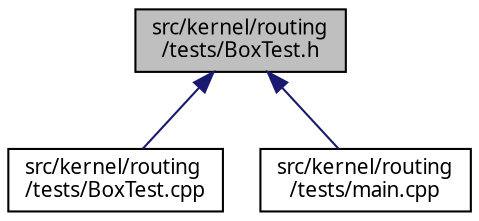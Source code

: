 digraph "src/kernel/routing/tests/BoxTest.h"
{
  edge [fontname="Sans",fontsize="10",labelfontname="Sans",labelfontsize="10"];
  node [fontname="Sans",fontsize="10",shape=record];
  Node53 [label="src/kernel/routing\l/tests/BoxTest.h",height=0.2,width=0.4,color="black", fillcolor="grey75", style="filled", fontcolor="black"];
  Node53 -> Node54 [dir="back",color="midnightblue",fontsize="10",style="solid",fontname="Sans"];
  Node54 [label="src/kernel/routing\l/tests/BoxTest.cpp",height=0.2,width=0.4,color="black", fillcolor="white", style="filled",URL="$db/d0a/BoxTest_8cpp.html"];
  Node53 -> Node55 [dir="back",color="midnightblue",fontsize="10",style="solid",fontname="Sans"];
  Node55 [label="src/kernel/routing\l/tests/main.cpp",height=0.2,width=0.4,color="black", fillcolor="white", style="filled",URL="$d1/de6/kernel_2routing_2tests_2main_8cpp.html"];
}

